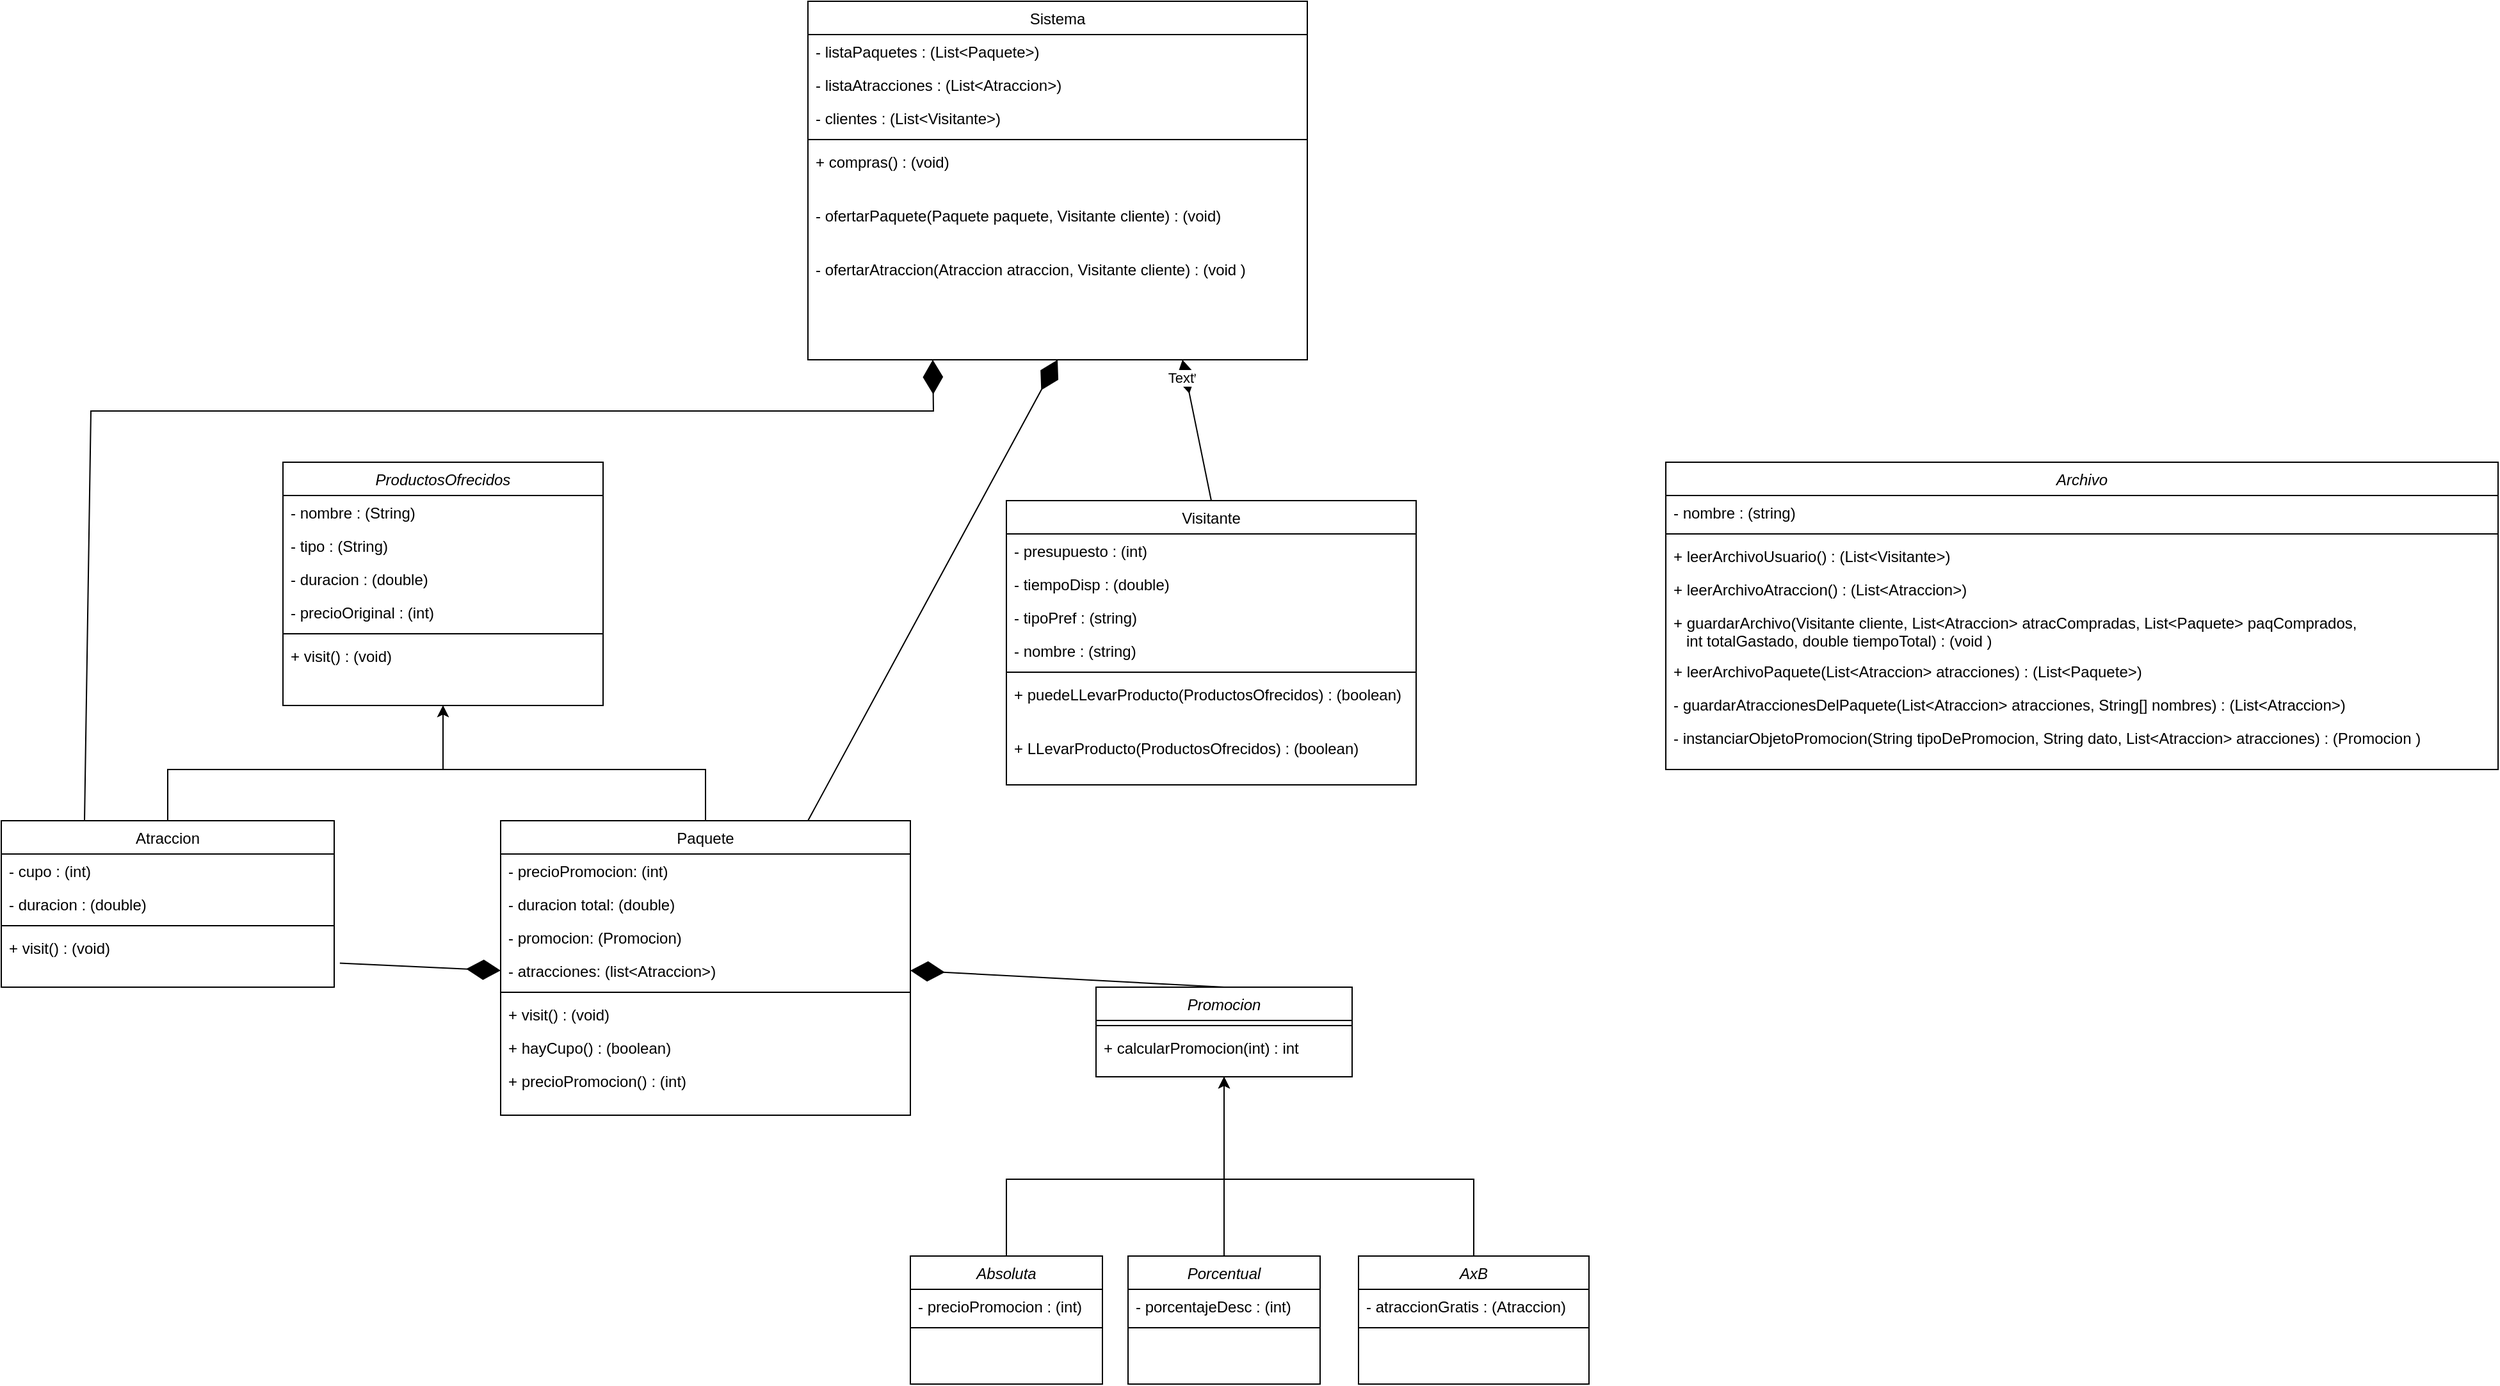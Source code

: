 <mxfile version="21.3.7">
  <diagram id="C5RBs43oDa-KdzZeNtuy" name="Page-1">
    <mxGraphModel dx="874" dy="1060" grid="1" gridSize="10" guides="1" tooltips="1" connect="1" arrows="1" fold="1" page="1" pageScale="1" pageWidth="827" pageHeight="1169" math="0" shadow="0">
      <root>
        <mxCell id="WIyWlLk6GJQsqaUBKTNV-0" />
        <mxCell id="WIyWlLk6GJQsqaUBKTNV-1" parent="WIyWlLk6GJQsqaUBKTNV-0" />
        <mxCell id="Nn4Fu1p5jFz67W19Y1YD-0" value="ProductosOfrecidos" style="swimlane;fontStyle=2;align=center;verticalAlign=top;childLayout=stackLayout;horizontal=1;startSize=26;horizontalStack=0;resizeParent=1;resizeLast=0;collapsible=1;marginBottom=0;rounded=0;shadow=0;strokeWidth=1;" vertex="1" parent="WIyWlLk6GJQsqaUBKTNV-1">
          <mxGeometry x="2270" y="420" width="250" height="190" as="geometry">
            <mxRectangle x="230" y="140" width="160" height="26" as="alternateBounds" />
          </mxGeometry>
        </mxCell>
        <mxCell id="Nn4Fu1p5jFz67W19Y1YD-1" value="- nombre : (String)   &#xa;&#xa;" style="text;align=left;verticalAlign=top;spacingLeft=4;spacingRight=4;overflow=hidden;rotatable=0;points=[[0,0.5],[1,0.5]];portConstraint=eastwest;" vertex="1" parent="Nn4Fu1p5jFz67W19Y1YD-0">
          <mxGeometry y="26" width="250" height="26" as="geometry" />
        </mxCell>
        <mxCell id="Nn4Fu1p5jFz67W19Y1YD-2" value="- tipo : (String)" style="text;align=left;verticalAlign=top;spacingLeft=4;spacingRight=4;overflow=hidden;rotatable=0;points=[[0,0.5],[1,0.5]];portConstraint=eastwest;" vertex="1" parent="Nn4Fu1p5jFz67W19Y1YD-0">
          <mxGeometry y="52" width="250" height="26" as="geometry" />
        </mxCell>
        <mxCell id="Nn4Fu1p5jFz67W19Y1YD-3" value="- duracion : (double)" style="text;align=left;verticalAlign=top;spacingLeft=4;spacingRight=4;overflow=hidden;rotatable=0;points=[[0,0.5],[1,0.5]];portConstraint=eastwest;" vertex="1" parent="Nn4Fu1p5jFz67W19Y1YD-0">
          <mxGeometry y="78" width="250" height="26" as="geometry" />
        </mxCell>
        <mxCell id="Nn4Fu1p5jFz67W19Y1YD-87" value="- precioOriginal : (int)" style="text;align=left;verticalAlign=top;spacingLeft=4;spacingRight=4;overflow=hidden;rotatable=0;points=[[0,0.5],[1,0.5]];portConstraint=eastwest;" vertex="1" parent="Nn4Fu1p5jFz67W19Y1YD-0">
          <mxGeometry y="104" width="250" height="26" as="geometry" />
        </mxCell>
        <mxCell id="Nn4Fu1p5jFz67W19Y1YD-4" value="" style="line;html=1;strokeWidth=1;align=left;verticalAlign=middle;spacingTop=-1;spacingLeft=3;spacingRight=3;rotatable=0;labelPosition=right;points=[];portConstraint=eastwest;" vertex="1" parent="Nn4Fu1p5jFz67W19Y1YD-0">
          <mxGeometry y="130" width="250" height="8" as="geometry" />
        </mxCell>
        <mxCell id="Nn4Fu1p5jFz67W19Y1YD-5" value="+ visit() : (void)" style="text;align=left;verticalAlign=top;spacingLeft=4;spacingRight=4;overflow=hidden;rotatable=0;points=[[0,0.5],[1,0.5]];portConstraint=eastwest;" vertex="1" parent="Nn4Fu1p5jFz67W19Y1YD-0">
          <mxGeometry y="138" width="250" height="26" as="geometry" />
        </mxCell>
        <mxCell id="Nn4Fu1p5jFz67W19Y1YD-38" value="Visitante" style="swimlane;fontStyle=0;align=center;verticalAlign=top;childLayout=stackLayout;horizontal=1;startSize=26;horizontalStack=0;resizeParent=1;resizeLast=0;collapsible=1;marginBottom=0;rounded=0;shadow=0;strokeWidth=1;" vertex="1" parent="WIyWlLk6GJQsqaUBKTNV-1">
          <mxGeometry x="2835" y="450" width="320" height="222" as="geometry">
            <mxRectangle x="130" y="380" width="160" height="26" as="alternateBounds" />
          </mxGeometry>
        </mxCell>
        <mxCell id="Nn4Fu1p5jFz67W19Y1YD-39" value="- presupuesto : (int)" style="text;align=left;verticalAlign=top;spacingLeft=4;spacingRight=4;overflow=hidden;rotatable=0;points=[[0,0.5],[1,0.5]];portConstraint=eastwest;" vertex="1" parent="Nn4Fu1p5jFz67W19Y1YD-38">
          <mxGeometry y="26" width="320" height="26" as="geometry" />
        </mxCell>
        <mxCell id="Nn4Fu1p5jFz67W19Y1YD-40" value="- tiempoDisp : (double)" style="text;align=left;verticalAlign=top;spacingLeft=4;spacingRight=4;overflow=hidden;rotatable=0;points=[[0,0.5],[1,0.5]];portConstraint=eastwest;" vertex="1" parent="Nn4Fu1p5jFz67W19Y1YD-38">
          <mxGeometry y="52" width="320" height="26" as="geometry" />
        </mxCell>
        <mxCell id="Nn4Fu1p5jFz67W19Y1YD-41" value="- tipoPref : (string)" style="text;align=left;verticalAlign=top;spacingLeft=4;spacingRight=4;overflow=hidden;rotatable=0;points=[[0,0.5],[1,0.5]];portConstraint=eastwest;" vertex="1" parent="Nn4Fu1p5jFz67W19Y1YD-38">
          <mxGeometry y="78" width="320" height="26" as="geometry" />
        </mxCell>
        <mxCell id="Nn4Fu1p5jFz67W19Y1YD-42" value="- nombre : (string)" style="text;align=left;verticalAlign=top;spacingLeft=4;spacingRight=4;overflow=hidden;rotatable=0;points=[[0,0.5],[1,0.5]];portConstraint=eastwest;" vertex="1" parent="Nn4Fu1p5jFz67W19Y1YD-38">
          <mxGeometry y="104" width="320" height="26" as="geometry" />
        </mxCell>
        <mxCell id="Nn4Fu1p5jFz67W19Y1YD-43" value="" style="line;html=1;strokeWidth=1;align=left;verticalAlign=middle;spacingTop=-1;spacingLeft=3;spacingRight=3;rotatable=0;labelPosition=right;points=[];portConstraint=eastwest;" vertex="1" parent="Nn4Fu1p5jFz67W19Y1YD-38">
          <mxGeometry y="130" width="320" height="8" as="geometry" />
        </mxCell>
        <mxCell id="Nn4Fu1p5jFz67W19Y1YD-44" value="+ puedeLLevarProducto(ProductosOfrecidos) : (boolean)" style="text;align=left;verticalAlign=top;spacingLeft=4;spacingRight=4;overflow=hidden;rotatable=0;points=[[0,0.5],[1,0.5]];portConstraint=eastwest;" vertex="1" parent="Nn4Fu1p5jFz67W19Y1YD-38">
          <mxGeometry y="138" width="320" height="42" as="geometry" />
        </mxCell>
        <mxCell id="Nn4Fu1p5jFz67W19Y1YD-45" value="+ LLevarProducto(ProductosOfrecidos) : (boolean)" style="text;align=left;verticalAlign=top;spacingLeft=4;spacingRight=4;overflow=hidden;rotatable=0;points=[[0,0.5],[1,0.5]];portConstraint=eastwest;" vertex="1" parent="Nn4Fu1p5jFz67W19Y1YD-38">
          <mxGeometry y="180" width="320" height="42" as="geometry" />
        </mxCell>
        <mxCell id="Nn4Fu1p5jFz67W19Y1YD-46" value="Promocion" style="swimlane;fontStyle=2;align=center;verticalAlign=top;childLayout=stackLayout;horizontal=1;startSize=26;horizontalStack=0;resizeParent=1;resizeLast=0;collapsible=1;marginBottom=0;rounded=0;shadow=0;strokeWidth=1;" vertex="1" parent="WIyWlLk6GJQsqaUBKTNV-1">
          <mxGeometry x="2905" y="830" width="200" height="70" as="geometry">
            <mxRectangle x="230" y="140" width="160" height="26" as="alternateBounds" />
          </mxGeometry>
        </mxCell>
        <mxCell id="Nn4Fu1p5jFz67W19Y1YD-47" value="" style="line;html=1;strokeWidth=1;align=left;verticalAlign=middle;spacingTop=-1;spacingLeft=3;spacingRight=3;rotatable=0;labelPosition=right;points=[];portConstraint=eastwest;" vertex="1" parent="Nn4Fu1p5jFz67W19Y1YD-46">
          <mxGeometry y="26" width="200" height="8" as="geometry" />
        </mxCell>
        <mxCell id="Nn4Fu1p5jFz67W19Y1YD-49" value="+ calcularPromocion(int) : int" style="text;align=left;verticalAlign=top;spacingLeft=4;spacingRight=4;overflow=hidden;rotatable=0;points=[[0,0.5],[1,0.5]];portConstraint=eastwest;" vertex="1" parent="Nn4Fu1p5jFz67W19Y1YD-46">
          <mxGeometry y="34" width="200" height="26" as="geometry" />
        </mxCell>
        <mxCell id="Nn4Fu1p5jFz67W19Y1YD-50" style="edgeStyle=orthogonalEdgeStyle;rounded=0;orthogonalLoop=1;jettySize=auto;html=1;" edge="1" parent="WIyWlLk6GJQsqaUBKTNV-1" source="Nn4Fu1p5jFz67W19Y1YD-51" target="Nn4Fu1p5jFz67W19Y1YD-46">
          <mxGeometry relative="1" as="geometry">
            <mxPoint x="3020" y="975" as="targetPoint" />
            <Array as="points">
              <mxPoint x="2835" y="980" />
              <mxPoint x="3005" y="980" />
            </Array>
          </mxGeometry>
        </mxCell>
        <mxCell id="Nn4Fu1p5jFz67W19Y1YD-51" value="Absoluta" style="swimlane;fontStyle=2;align=center;verticalAlign=top;childLayout=stackLayout;horizontal=1;startSize=26;horizontalStack=0;resizeParent=1;resizeLast=0;collapsible=1;marginBottom=0;rounded=0;shadow=0;strokeWidth=1;" vertex="1" parent="WIyWlLk6GJQsqaUBKTNV-1">
          <mxGeometry x="2760" y="1040" width="150" height="100" as="geometry">
            <mxRectangle x="230" y="140" width="160" height="26" as="alternateBounds" />
          </mxGeometry>
        </mxCell>
        <mxCell id="Nn4Fu1p5jFz67W19Y1YD-52" value="- precioPromocion : (int)" style="text;align=left;verticalAlign=top;spacingLeft=4;spacingRight=4;overflow=hidden;rotatable=0;points=[[0,0.5],[1,0.5]];portConstraint=eastwest;" vertex="1" parent="Nn4Fu1p5jFz67W19Y1YD-51">
          <mxGeometry y="26" width="150" height="26" as="geometry" />
        </mxCell>
        <mxCell id="Nn4Fu1p5jFz67W19Y1YD-53" value="" style="line;html=1;strokeWidth=1;align=left;verticalAlign=middle;spacingTop=-1;spacingLeft=3;spacingRight=3;rotatable=0;labelPosition=right;points=[];portConstraint=eastwest;" vertex="1" parent="Nn4Fu1p5jFz67W19Y1YD-51">
          <mxGeometry y="52" width="150" height="8" as="geometry" />
        </mxCell>
        <mxCell id="Nn4Fu1p5jFz67W19Y1YD-54" style="edgeStyle=orthogonalEdgeStyle;rounded=0;orthogonalLoop=1;jettySize=auto;html=1;" edge="1" parent="WIyWlLk6GJQsqaUBKTNV-1" source="Nn4Fu1p5jFz67W19Y1YD-55" target="Nn4Fu1p5jFz67W19Y1YD-46">
          <mxGeometry relative="1" as="geometry" />
        </mxCell>
        <mxCell id="Nn4Fu1p5jFz67W19Y1YD-55" value="Porcentual" style="swimlane;fontStyle=2;align=center;verticalAlign=top;childLayout=stackLayout;horizontal=1;startSize=26;horizontalStack=0;resizeParent=1;resizeLast=0;collapsible=1;marginBottom=0;rounded=0;shadow=0;strokeWidth=1;" vertex="1" parent="WIyWlLk6GJQsqaUBKTNV-1">
          <mxGeometry x="2930" y="1040" width="150" height="100" as="geometry">
            <mxRectangle x="230" y="140" width="160" height="26" as="alternateBounds" />
          </mxGeometry>
        </mxCell>
        <mxCell id="Nn4Fu1p5jFz67W19Y1YD-56" value="- porcentajeDesc : (int)" style="text;align=left;verticalAlign=top;spacingLeft=4;spacingRight=4;overflow=hidden;rotatable=0;points=[[0,0.5],[1,0.5]];portConstraint=eastwest;" vertex="1" parent="Nn4Fu1p5jFz67W19Y1YD-55">
          <mxGeometry y="26" width="150" height="26" as="geometry" />
        </mxCell>
        <mxCell id="Nn4Fu1p5jFz67W19Y1YD-57" value="" style="line;html=1;strokeWidth=1;align=left;verticalAlign=middle;spacingTop=-1;spacingLeft=3;spacingRight=3;rotatable=0;labelPosition=right;points=[];portConstraint=eastwest;" vertex="1" parent="Nn4Fu1p5jFz67W19Y1YD-55">
          <mxGeometry y="52" width="150" height="8" as="geometry" />
        </mxCell>
        <mxCell id="Nn4Fu1p5jFz67W19Y1YD-58" style="edgeStyle=orthogonalEdgeStyle;rounded=0;orthogonalLoop=1;jettySize=auto;html=1;" edge="1" parent="WIyWlLk6GJQsqaUBKTNV-1" source="Nn4Fu1p5jFz67W19Y1YD-59" target="Nn4Fu1p5jFz67W19Y1YD-46">
          <mxGeometry relative="1" as="geometry">
            <mxPoint x="3240" y="930" as="targetPoint" />
            <Array as="points">
              <mxPoint x="3200" y="980" />
              <mxPoint x="3005" y="980" />
            </Array>
          </mxGeometry>
        </mxCell>
        <mxCell id="Nn4Fu1p5jFz67W19Y1YD-59" value="AxB" style="swimlane;fontStyle=2;align=center;verticalAlign=top;childLayout=stackLayout;horizontal=1;startSize=26;horizontalStack=0;resizeParent=1;resizeLast=0;collapsible=1;marginBottom=0;rounded=0;shadow=0;strokeWidth=1;" vertex="1" parent="WIyWlLk6GJQsqaUBKTNV-1">
          <mxGeometry x="3110" y="1040" width="180" height="100" as="geometry">
            <mxRectangle x="230" y="140" width="160" height="26" as="alternateBounds" />
          </mxGeometry>
        </mxCell>
        <mxCell id="Nn4Fu1p5jFz67W19Y1YD-60" value="- atraccionGratis : (Atraccion)" style="text;align=left;verticalAlign=top;spacingLeft=4;spacingRight=4;overflow=hidden;rotatable=0;points=[[0,0.5],[1,0.5]];portConstraint=eastwest;" vertex="1" parent="Nn4Fu1p5jFz67W19Y1YD-59">
          <mxGeometry y="26" width="180" height="26" as="geometry" />
        </mxCell>
        <mxCell id="Nn4Fu1p5jFz67W19Y1YD-61" value="" style="line;html=1;strokeWidth=1;align=left;verticalAlign=middle;spacingTop=-1;spacingLeft=3;spacingRight=3;rotatable=0;labelPosition=right;points=[];portConstraint=eastwest;" vertex="1" parent="Nn4Fu1p5jFz67W19Y1YD-59">
          <mxGeometry y="52" width="180" height="8" as="geometry" />
        </mxCell>
        <mxCell id="Nn4Fu1p5jFz67W19Y1YD-147" style="edgeStyle=orthogonalEdgeStyle;rounded=0;orthogonalLoop=1;jettySize=auto;html=1;" edge="1" parent="WIyWlLk6GJQsqaUBKTNV-1" source="Nn4Fu1p5jFz67W19Y1YD-62" target="Nn4Fu1p5jFz67W19Y1YD-0">
          <mxGeometry relative="1" as="geometry">
            <mxPoint x="2200" y="540" as="targetPoint" />
            <Array as="points">
              <mxPoint x="2180" y="660" />
              <mxPoint x="2395" y="660" />
            </Array>
          </mxGeometry>
        </mxCell>
        <mxCell id="Nn4Fu1p5jFz67W19Y1YD-62" value="Atraccion" style="swimlane;fontStyle=0;align=center;verticalAlign=top;childLayout=stackLayout;horizontal=1;startSize=26;horizontalStack=0;resizeParent=1;resizeLast=0;collapsible=1;marginBottom=0;rounded=0;shadow=0;strokeWidth=1;" vertex="1" parent="WIyWlLk6GJQsqaUBKTNV-1">
          <mxGeometry x="2050" y="700" width="260" height="130" as="geometry">
            <mxRectangle x="130" y="380" width="160" height="26" as="alternateBounds" />
          </mxGeometry>
        </mxCell>
        <mxCell id="Nn4Fu1p5jFz67W19Y1YD-66" value="- cupo : (int)" style="text;align=left;verticalAlign=top;spacingLeft=4;spacingRight=4;overflow=hidden;rotatable=0;points=[[0,0.5],[1,0.5]];portConstraint=eastwest;" vertex="1" parent="Nn4Fu1p5jFz67W19Y1YD-62">
          <mxGeometry y="26" width="260" height="26" as="geometry" />
        </mxCell>
        <mxCell id="Nn4Fu1p5jFz67W19Y1YD-67" value="- duracion : (double)" style="text;align=left;verticalAlign=top;spacingLeft=4;spacingRight=4;overflow=hidden;rotatable=0;points=[[0,0.5],[1,0.5]];portConstraint=eastwest;" vertex="1" parent="Nn4Fu1p5jFz67W19Y1YD-62">
          <mxGeometry y="52" width="260" height="26" as="geometry" />
        </mxCell>
        <mxCell id="Nn4Fu1p5jFz67W19Y1YD-68" value="" style="line;html=1;strokeWidth=1;align=left;verticalAlign=middle;spacingTop=-1;spacingLeft=3;spacingRight=3;rotatable=0;labelPosition=right;points=[];portConstraint=eastwest;" vertex="1" parent="Nn4Fu1p5jFz67W19Y1YD-62">
          <mxGeometry y="78" width="260" height="8" as="geometry" />
        </mxCell>
        <mxCell id="Nn4Fu1p5jFz67W19Y1YD-148" value="+ visit() : (void)" style="text;align=left;verticalAlign=top;spacingLeft=4;spacingRight=4;overflow=hidden;rotatable=0;points=[[0,0.5],[1,0.5]];portConstraint=eastwest;" vertex="1" parent="Nn4Fu1p5jFz67W19Y1YD-62">
          <mxGeometry y="86" width="260" height="26" as="geometry" />
        </mxCell>
        <mxCell id="Nn4Fu1p5jFz67W19Y1YD-93" style="edgeStyle=orthogonalEdgeStyle;rounded=0;orthogonalLoop=1;jettySize=auto;html=1;" edge="1" parent="WIyWlLk6GJQsqaUBKTNV-1" source="Nn4Fu1p5jFz67W19Y1YD-69" target="Nn4Fu1p5jFz67W19Y1YD-0">
          <mxGeometry relative="1" as="geometry">
            <mxPoint x="2600" y="440" as="targetPoint" />
            <Array as="points">
              <mxPoint x="2600" y="660" />
              <mxPoint x="2395" y="660" />
            </Array>
          </mxGeometry>
        </mxCell>
        <mxCell id="Nn4Fu1p5jFz67W19Y1YD-69" value="Paquete" style="swimlane;fontStyle=0;align=center;verticalAlign=top;childLayout=stackLayout;horizontal=1;startSize=26;horizontalStack=0;resizeParent=1;resizeLast=0;collapsible=1;marginBottom=0;rounded=0;shadow=0;strokeWidth=1;" vertex="1" parent="WIyWlLk6GJQsqaUBKTNV-1">
          <mxGeometry x="2440" y="700" width="320" height="230" as="geometry">
            <mxRectangle x="130" y="380" width="160" height="26" as="alternateBounds" />
          </mxGeometry>
        </mxCell>
        <mxCell id="Nn4Fu1p5jFz67W19Y1YD-70" value="- precioPromocion: (int)" style="text;align=left;verticalAlign=top;spacingLeft=4;spacingRight=4;overflow=hidden;rotatable=0;points=[[0,0.5],[1,0.5]];portConstraint=eastwest;" vertex="1" parent="Nn4Fu1p5jFz67W19Y1YD-69">
          <mxGeometry y="26" width="320" height="26" as="geometry" />
        </mxCell>
        <mxCell id="Nn4Fu1p5jFz67W19Y1YD-71" value="- duracion total: (double)" style="text;align=left;verticalAlign=top;spacingLeft=4;spacingRight=4;overflow=hidden;rotatable=0;points=[[0,0.5],[1,0.5]];portConstraint=eastwest;" vertex="1" parent="Nn4Fu1p5jFz67W19Y1YD-69">
          <mxGeometry y="52" width="320" height="26" as="geometry" />
        </mxCell>
        <mxCell id="Nn4Fu1p5jFz67W19Y1YD-72" value="- promocion: (Promocion)" style="text;align=left;verticalAlign=top;spacingLeft=4;spacingRight=4;overflow=hidden;rotatable=0;points=[[0,0.5],[1,0.5]];portConstraint=eastwest;" vertex="1" parent="Nn4Fu1p5jFz67W19Y1YD-69">
          <mxGeometry y="78" width="320" height="26" as="geometry" />
        </mxCell>
        <mxCell id="Nn4Fu1p5jFz67W19Y1YD-73" value="- atracciones: (list&lt;Atraccion&gt;)" style="text;align=left;verticalAlign=top;spacingLeft=4;spacingRight=4;overflow=hidden;rotatable=0;points=[[0,0.5],[1,0.5]];portConstraint=eastwest;" vertex="1" parent="Nn4Fu1p5jFz67W19Y1YD-69">
          <mxGeometry y="104" width="320" height="26" as="geometry" />
        </mxCell>
        <mxCell id="Nn4Fu1p5jFz67W19Y1YD-74" value="" style="line;html=1;strokeWidth=1;align=left;verticalAlign=middle;spacingTop=-1;spacingLeft=3;spacingRight=3;rotatable=0;labelPosition=right;points=[];portConstraint=eastwest;" vertex="1" parent="Nn4Fu1p5jFz67W19Y1YD-69">
          <mxGeometry y="130" width="320" height="8" as="geometry" />
        </mxCell>
        <mxCell id="Nn4Fu1p5jFz67W19Y1YD-149" value="+ visit() : (void)" style="text;align=left;verticalAlign=top;spacingLeft=4;spacingRight=4;overflow=hidden;rotatable=0;points=[[0,0.5],[1,0.5]];portConstraint=eastwest;" vertex="1" parent="Nn4Fu1p5jFz67W19Y1YD-69">
          <mxGeometry y="138" width="320" height="26" as="geometry" />
        </mxCell>
        <mxCell id="Nn4Fu1p5jFz67W19Y1YD-75" value="+ hayCupo() : (boolean)" style="text;align=left;verticalAlign=top;spacingLeft=4;spacingRight=4;overflow=hidden;rotatable=0;points=[[0,0.5],[1,0.5]];portConstraint=eastwest;" vertex="1" parent="Nn4Fu1p5jFz67W19Y1YD-69">
          <mxGeometry y="164" width="320" height="26" as="geometry" />
        </mxCell>
        <mxCell id="Nn4Fu1p5jFz67W19Y1YD-76" value="+ precioPromocion() : (int)" style="text;align=left;verticalAlign=top;spacingLeft=4;spacingRight=4;overflow=hidden;rotatable=0;points=[[0,0.5],[1,0.5]];portConstraint=eastwest;" vertex="1" parent="Nn4Fu1p5jFz67W19Y1YD-69">
          <mxGeometry y="190" width="320" height="26" as="geometry" />
        </mxCell>
        <mxCell id="Nn4Fu1p5jFz67W19Y1YD-78" value="" style="endArrow=diamondThin;endFill=1;endSize=24;html=1;rounded=0;entryX=1;entryY=0.5;entryDx=0;entryDy=0;exitX=0.5;exitY=0;exitDx=0;exitDy=0;" edge="1" parent="WIyWlLk6GJQsqaUBKTNV-1" target="Nn4Fu1p5jFz67W19Y1YD-73" source="Nn4Fu1p5jFz67W19Y1YD-46">
          <mxGeometry width="160" relative="1" as="geometry">
            <mxPoint x="2870" y="760" as="sourcePoint" />
            <mxPoint x="2820" y="760" as="targetPoint" />
          </mxGeometry>
        </mxCell>
        <mxCell id="Nn4Fu1p5jFz67W19Y1YD-128" value="Archivo" style="swimlane;fontStyle=2;align=center;verticalAlign=top;childLayout=stackLayout;horizontal=1;startSize=26;horizontalStack=0;resizeParent=1;resizeLast=0;collapsible=1;marginBottom=0;rounded=0;shadow=0;strokeWidth=1;" vertex="1" parent="WIyWlLk6GJQsqaUBKTNV-1">
          <mxGeometry x="3350" y="420" width="650" height="240" as="geometry">
            <mxRectangle x="230" y="140" width="160" height="26" as="alternateBounds" />
          </mxGeometry>
        </mxCell>
        <mxCell id="Nn4Fu1p5jFz67W19Y1YD-129" value="- nombre : (string)" style="text;align=left;verticalAlign=top;spacingLeft=4;spacingRight=4;overflow=hidden;rotatable=0;points=[[0,0.5],[1,0.5]];portConstraint=eastwest;" vertex="1" parent="Nn4Fu1p5jFz67W19Y1YD-128">
          <mxGeometry y="26" width="650" height="26" as="geometry" />
        </mxCell>
        <mxCell id="Nn4Fu1p5jFz67W19Y1YD-130" value="" style="line;html=1;strokeWidth=1;align=left;verticalAlign=middle;spacingTop=-1;spacingLeft=3;spacingRight=3;rotatable=0;labelPosition=right;points=[];portConstraint=eastwest;" vertex="1" parent="Nn4Fu1p5jFz67W19Y1YD-128">
          <mxGeometry y="52" width="650" height="8" as="geometry" />
        </mxCell>
        <mxCell id="Nn4Fu1p5jFz67W19Y1YD-152" value="+ leerArchivoUsuario() : (List&lt;Visitante&gt;)" style="text;align=left;verticalAlign=top;spacingLeft=4;spacingRight=4;overflow=hidden;rotatable=0;points=[[0,0.5],[1,0.5]];portConstraint=eastwest;" vertex="1" parent="Nn4Fu1p5jFz67W19Y1YD-128">
          <mxGeometry y="60" width="650" height="26" as="geometry" />
        </mxCell>
        <mxCell id="Nn4Fu1p5jFz67W19Y1YD-153" value="+ leerArchivoAtraccion() : (List&lt;Atraccion&gt;)" style="text;align=left;verticalAlign=top;spacingLeft=4;spacingRight=4;overflow=hidden;rotatable=0;points=[[0,0.5],[1,0.5]];portConstraint=eastwest;" vertex="1" parent="Nn4Fu1p5jFz67W19Y1YD-128">
          <mxGeometry y="86" width="650" height="26" as="geometry" />
        </mxCell>
        <mxCell id="Nn4Fu1p5jFz67W19Y1YD-157" value="+ guardarArchivo(Visitante cliente, List&lt;Atraccion&gt; atracCompradas, List&lt;Paquete&gt; paqComprados,&#xa;   int totalGastado, double tiempoTotal) : (void )" style="text;align=left;verticalAlign=top;spacingLeft=4;spacingRight=4;overflow=hidden;rotatable=0;points=[[0,0.5],[1,0.5]];portConstraint=eastwest;" vertex="1" parent="Nn4Fu1p5jFz67W19Y1YD-128">
          <mxGeometry y="112" width="650" height="38" as="geometry" />
        </mxCell>
        <mxCell id="Nn4Fu1p5jFz67W19Y1YD-154" value="+ leerArchivoPaquete(List&lt;Atraccion&gt; atracciones) : (List&lt;Paquete&gt;)" style="text;align=left;verticalAlign=top;spacingLeft=4;spacingRight=4;overflow=hidden;rotatable=0;points=[[0,0.5],[1,0.5]];portConstraint=eastwest;" vertex="1" parent="Nn4Fu1p5jFz67W19Y1YD-128">
          <mxGeometry y="150" width="650" height="26" as="geometry" />
        </mxCell>
        <mxCell id="Nn4Fu1p5jFz67W19Y1YD-155" value="- guardarAtraccionesDelPaquete(List&lt;Atraccion&gt; atracciones, String[] nombres) : (List&lt;Atraccion&gt;)&#xa;" style="text;align=left;verticalAlign=top;spacingLeft=4;spacingRight=4;overflow=hidden;rotatable=0;points=[[0,0.5],[1,0.5]];portConstraint=eastwest;" vertex="1" parent="Nn4Fu1p5jFz67W19Y1YD-128">
          <mxGeometry y="176" width="650" height="26" as="geometry" />
        </mxCell>
        <mxCell id="Nn4Fu1p5jFz67W19Y1YD-156" value="- instanciarObjetoPromocion(String tipoDePromocion, String dato, List&lt;Atraccion&gt; atracciones) : (Promocion )" style="text;align=left;verticalAlign=top;spacingLeft=4;spacingRight=4;overflow=hidden;rotatable=0;points=[[0,0.5],[1,0.5]];portConstraint=eastwest;" vertex="1" parent="Nn4Fu1p5jFz67W19Y1YD-128">
          <mxGeometry y="202" width="650" height="26" as="geometry" />
        </mxCell>
        <mxCell id="Nn4Fu1p5jFz67W19Y1YD-158" value="Sistema" style="swimlane;fontStyle=0;align=center;verticalAlign=top;childLayout=stackLayout;horizontal=1;startSize=26;horizontalStack=0;resizeParent=1;resizeLast=0;collapsible=1;marginBottom=0;rounded=0;shadow=0;strokeWidth=1;" vertex="1" parent="WIyWlLk6GJQsqaUBKTNV-1">
          <mxGeometry x="2680" y="60" width="390" height="280" as="geometry">
            <mxRectangle x="130" y="380" width="160" height="26" as="alternateBounds" />
          </mxGeometry>
        </mxCell>
        <mxCell id="Nn4Fu1p5jFz67W19Y1YD-160" value="- listaPaquetes : (List&lt;Paquete&gt;)&#xa;" style="text;align=left;verticalAlign=top;spacingLeft=4;spacingRight=4;overflow=hidden;rotatable=0;points=[[0,0.5],[1,0.5]];portConstraint=eastwest;" vertex="1" parent="Nn4Fu1p5jFz67W19Y1YD-158">
          <mxGeometry y="26" width="390" height="26" as="geometry" />
        </mxCell>
        <mxCell id="Nn4Fu1p5jFz67W19Y1YD-166" value="- listaAtracciones : (List&lt;Atraccion&gt;)" style="text;align=left;verticalAlign=top;spacingLeft=4;spacingRight=4;overflow=hidden;rotatable=0;points=[[0,0.5],[1,0.5]];portConstraint=eastwest;" vertex="1" parent="Nn4Fu1p5jFz67W19Y1YD-158">
          <mxGeometry y="52" width="390" height="26" as="geometry" />
        </mxCell>
        <mxCell id="Nn4Fu1p5jFz67W19Y1YD-167" value="- clientes : (List&lt;Visitante&gt;)" style="text;align=left;verticalAlign=top;spacingLeft=4;spacingRight=4;overflow=hidden;rotatable=0;points=[[0,0.5],[1,0.5]];portConstraint=eastwest;" vertex="1" parent="Nn4Fu1p5jFz67W19Y1YD-158">
          <mxGeometry y="78" width="390" height="26" as="geometry" />
        </mxCell>
        <mxCell id="Nn4Fu1p5jFz67W19Y1YD-163" value="" style="line;html=1;strokeWidth=1;align=left;verticalAlign=middle;spacingTop=-1;spacingLeft=3;spacingRight=3;rotatable=0;labelPosition=right;points=[];portConstraint=eastwest;" vertex="1" parent="Nn4Fu1p5jFz67W19Y1YD-158">
          <mxGeometry y="104" width="390" height="8" as="geometry" />
        </mxCell>
        <mxCell id="Nn4Fu1p5jFz67W19Y1YD-165" value="+ compras() : (void)" style="text;align=left;verticalAlign=top;spacingLeft=4;spacingRight=4;overflow=hidden;rotatable=0;points=[[0,0.5],[1,0.5]];portConstraint=eastwest;" vertex="1" parent="Nn4Fu1p5jFz67W19Y1YD-158">
          <mxGeometry y="112" width="390" height="42" as="geometry" />
        </mxCell>
        <mxCell id="Nn4Fu1p5jFz67W19Y1YD-169" value="- ofertarPaquete(Paquete paquete, Visitante cliente) : (void)" style="text;align=left;verticalAlign=top;spacingLeft=4;spacingRight=4;overflow=hidden;rotatable=0;points=[[0,0.5],[1,0.5]];portConstraint=eastwest;" vertex="1" parent="Nn4Fu1p5jFz67W19Y1YD-158">
          <mxGeometry y="154" width="390" height="42" as="geometry" />
        </mxCell>
        <mxCell id="Nn4Fu1p5jFz67W19Y1YD-170" value="- ofertarAtraccion(Atraccion atraccion, Visitante cliente) : (void )" style="text;align=left;verticalAlign=top;spacingLeft=4;spacingRight=4;overflow=hidden;rotatable=0;points=[[0,0.5],[1,0.5]];portConstraint=eastwest;" vertex="1" parent="Nn4Fu1p5jFz67W19Y1YD-158">
          <mxGeometry y="196" width="390" height="42" as="geometry" />
        </mxCell>
        <mxCell id="Nn4Fu1p5jFz67W19Y1YD-171" value="" style="endArrow=diamondThin;endFill=1;endSize=24;html=1;rounded=0;entryX=0.75;entryY=1;entryDx=0;entryDy=0;exitX=0.5;exitY=0;exitDx=0;exitDy=0;" edge="1" parent="WIyWlLk6GJQsqaUBKTNV-1" source="Nn4Fu1p5jFz67W19Y1YD-38" target="Nn4Fu1p5jFz67W19Y1YD-158">
          <mxGeometry width="160" relative="1" as="geometry">
            <mxPoint x="2830" y="400" as="sourcePoint" />
            <mxPoint x="2790" y="430" as="targetPoint" />
          </mxGeometry>
        </mxCell>
        <mxCell id="Nn4Fu1p5jFz67W19Y1YD-177" value="Text" style="edgeLabel;html=1;align=center;verticalAlign=middle;resizable=0;points=[];" vertex="1" connectable="0" parent="Nn4Fu1p5jFz67W19Y1YD-171">
          <mxGeometry x="0.765" y="5" relative="1" as="geometry">
            <mxPoint as="offset" />
          </mxGeometry>
        </mxCell>
        <mxCell id="Nn4Fu1p5jFz67W19Y1YD-175" value="" style="endArrow=diamondThin;endFill=1;endSize=24;html=1;rounded=0;entryX=0.5;entryY=1;entryDx=0;entryDy=0;exitX=0.75;exitY=0;exitDx=0;exitDy=0;" edge="1" parent="WIyWlLk6GJQsqaUBKTNV-1" source="Nn4Fu1p5jFz67W19Y1YD-69" target="Nn4Fu1p5jFz67W19Y1YD-158">
          <mxGeometry width="160" relative="1" as="geometry">
            <mxPoint x="2850" y="500" as="sourcePoint" />
            <mxPoint x="2730" y="390" as="targetPoint" />
          </mxGeometry>
        </mxCell>
        <mxCell id="Nn4Fu1p5jFz67W19Y1YD-176" value="" style="endArrow=diamondThin;endFill=1;endSize=24;html=1;rounded=0;entryX=0.25;entryY=1;entryDx=0;entryDy=0;exitX=0.25;exitY=0;exitDx=0;exitDy=0;" edge="1" parent="WIyWlLk6GJQsqaUBKTNV-1" source="Nn4Fu1p5jFz67W19Y1YD-62" target="Nn4Fu1p5jFz67W19Y1YD-158">
          <mxGeometry width="160" relative="1" as="geometry">
            <mxPoint x="2240" y="610" as="sourcePoint" />
            <mxPoint x="2855" y="330" as="targetPoint" />
            <Array as="points">
              <mxPoint x="2120" y="380" />
              <mxPoint x="2778" y="380" />
            </Array>
          </mxGeometry>
        </mxCell>
        <mxCell id="Nn4Fu1p5jFz67W19Y1YD-178" value="" style="endArrow=diamondThin;endFill=1;endSize=24;html=1;rounded=0;entryX=0;entryY=0.5;entryDx=0;entryDy=0;exitX=1.017;exitY=0.973;exitDx=0;exitDy=0;exitPerimeter=0;" edge="1" parent="WIyWlLk6GJQsqaUBKTNV-1" source="Nn4Fu1p5jFz67W19Y1YD-148" target="Nn4Fu1p5jFz67W19Y1YD-73">
          <mxGeometry width="160" relative="1" as="geometry">
            <mxPoint x="2390" y="760" as="sourcePoint" />
            <mxPoint x="2772" y="797" as="targetPoint" />
          </mxGeometry>
        </mxCell>
      </root>
    </mxGraphModel>
  </diagram>
</mxfile>
